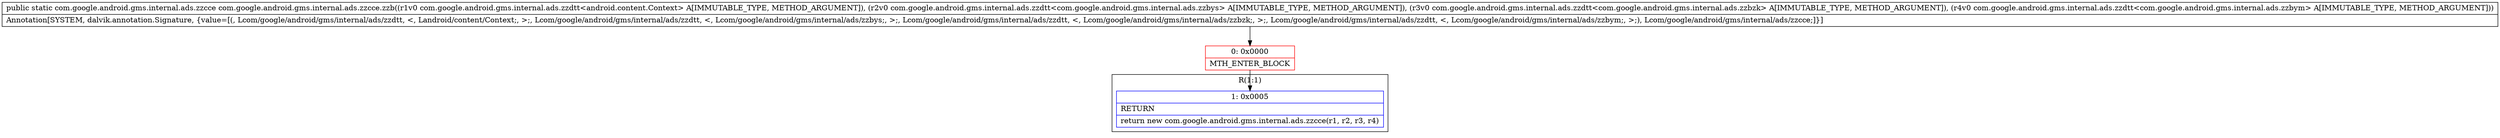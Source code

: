 digraph "CFG forcom.google.android.gms.internal.ads.zzcce.zzb(Lcom\/google\/android\/gms\/internal\/ads\/zzdtt;Lcom\/google\/android\/gms\/internal\/ads\/zzdtt;Lcom\/google\/android\/gms\/internal\/ads\/zzdtt;Lcom\/google\/android\/gms\/internal\/ads\/zzdtt;)Lcom\/google\/android\/gms\/internal\/ads\/zzcce;" {
subgraph cluster_Region_266243176 {
label = "R(1:1)";
node [shape=record,color=blue];
Node_1 [shape=record,label="{1\:\ 0x0005|RETURN\l|return new com.google.android.gms.internal.ads.zzcce(r1, r2, r3, r4)\l}"];
}
Node_0 [shape=record,color=red,label="{0\:\ 0x0000|MTH_ENTER_BLOCK\l}"];
MethodNode[shape=record,label="{public static com.google.android.gms.internal.ads.zzcce com.google.android.gms.internal.ads.zzcce.zzb((r1v0 com.google.android.gms.internal.ads.zzdtt\<android.content.Context\> A[IMMUTABLE_TYPE, METHOD_ARGUMENT]), (r2v0 com.google.android.gms.internal.ads.zzdtt\<com.google.android.gms.internal.ads.zzbys\> A[IMMUTABLE_TYPE, METHOD_ARGUMENT]), (r3v0 com.google.android.gms.internal.ads.zzdtt\<com.google.android.gms.internal.ads.zzbzk\> A[IMMUTABLE_TYPE, METHOD_ARGUMENT]), (r4v0 com.google.android.gms.internal.ads.zzdtt\<com.google.android.gms.internal.ads.zzbym\> A[IMMUTABLE_TYPE, METHOD_ARGUMENT]))  | Annotation[SYSTEM, dalvik.annotation.Signature, \{value=[(, Lcom\/google\/android\/gms\/internal\/ads\/zzdtt, \<, Landroid\/content\/Context;, \>;, Lcom\/google\/android\/gms\/internal\/ads\/zzdtt, \<, Lcom\/google\/android\/gms\/internal\/ads\/zzbys;, \>;, Lcom\/google\/android\/gms\/internal\/ads\/zzdtt, \<, Lcom\/google\/android\/gms\/internal\/ads\/zzbzk;, \>;, Lcom\/google\/android\/gms\/internal\/ads\/zzdtt, \<, Lcom\/google\/android\/gms\/internal\/ads\/zzbym;, \>;), Lcom\/google\/android\/gms\/internal\/ads\/zzcce;]\}]\l}"];
MethodNode -> Node_0;
Node_0 -> Node_1;
}

